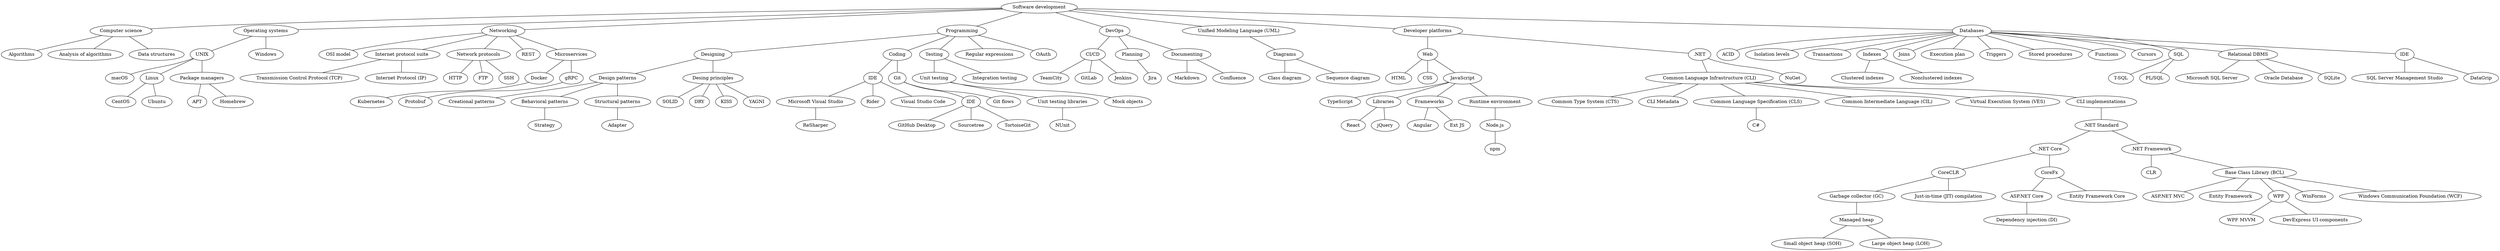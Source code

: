 graph expertise {

    software_development[label="Software development"]
    software_development -- computer_science
    software_development -- operating_systems
    software_development -- networking
    software_development -- programming
    software_development -- devops
    software_development -- uml
    software_development -- developer_platforms
    software_development -- databases

    computer_science[label="Computer science"]
    computer_science -- algorithms
    computer_science -- analysis_of_algorithms
    computer_science -- data_structures

    algorithms[label="Algorithms"]
    analysis_of_algorithms[label="Analysis of algorithms"]
    data_structures[label="Data structures"]

    operating_systems[label="Operating systems"]
    operating_systems -- unix
    operating_systems -- windows

    unix[label="UNIX"]
    unix -- macos
    unix -- linux
    unix -- unix_package_managers

    macos[label="macOS"]
    linux[label="Linux"]
    linux -- centos
    linux -- ubuntu

    centos[label="CentOS"]
    ubuntu[label="Ubuntu"]

    unix_package_managers[label="Package managers"]
    unix_package_managers -- apt
    unix_package_managers -- homebrew

    apt[label="APT"]
    homebrew[label="Homebrew"]

    windows[label="Windows"]

    networking[label="Networking"]
    networking -- osi
    networking -- internet_protocol_suite
    networking -- network_protocols
    networking -- rest
    networking -- microservices

    osi[label="OSI model"]
    internet_protocol_suite[label="Internet protocol suite"]
    internet_protocol_suite -- tcp
    internet_protocol_suite -- ip
    
    tcp[label="Transmission Control Protocol (TCP)"]
    ip[label="Internet Protocol (IP)"]
    network_protocols[label="Network protocols"]
    network_protocols -- http
    network_protocols -- ftp
    network_protocols -- ssh

    http[label="HTTP"]
    ftp[label="FTP"]
    ssh[label="SSH"]
    rest[label="REST"]
    microservices[label="Microservices"]
    microservices -- docker
    microservices -- grpc

    docker[label="Docker"]
    docker -- kubernetes

    kubernetes[label="Kubernetes"]
    grpc[label="gRPC"]
    grpc -- protobuf

    protobuf[label="Protobuf"]

    desinging[label="Designing"]
    desinging -- desing_patterns
    desinging -- desing_principles

    desing_patterns[label="Design patterns"]
    desing_patterns -- creational_patterns
    desing_patterns -- behavioral_patterns
    desing_patterns -- structural_patterns

    creational_patterns[label="Creational patterns"]
    structural_patterns[label="Structural patterns"]
    structural_patterns -- adapter

    adapter[label="Adapter"]
    behavioral_patterns[label="Behavioral patterns"]
    behavioral_patterns -- strategy

    strategy[label="Strategy"]

    desing_principles[label="Desing principles"]
    desing_principles -- solid
    desing_principles -- dry
    desing_principles -- kiss
    desing_principles -- yagni
    
    solid[label="SOLID"]
    dry[label="DRY"]
    kiss[label="KISS"]
    yagni[label="YAGNI"]

    programming[label="Programming"]
    programming -- desinging
    programming -- coding
    programming -- testing
    programming -- regular_expressions
    programming -- oauth

    developer_platforms[label="Developer platforms"]
    developer_platforms -- web
    developer_platforms -- dot_net

    web[label="Web"]
    web -- html
    web -- css
    web -- javascript

    html[label="HTML"]
    css[label="CSS"]
    javascript[label="JavaScript"]
    javascript -- typescript
    javascript -- jslibraries
    javascript -- jsframeworks
    javascript -- jsruntime_environment

    jslibraries[label="Libraries"]
    jslibraries -- react
    jslibraries -- jquery

    react[label="React"]
    jquery[label="jQuery"]    
    typescript[label="TypeScript"]
    
    jsframeworks[label="Frameworks"]
    jsframeworks -- angular
    jsframeworks -- extjs

    angular[label="Angular"]
    extjs[label="Ext JS"]
    jsruntime_environment[label="Runtime environment"]
    jsruntime_environment -- nodejs

    nodejs[label="Node.js"]
    nodejs -- npm

    npm[label="npm"]

    dot_net[label=".NET"]
    dot_net -- common_language_infrastructure
    dot_net -- nuget
    
    nuget[label="NuGet"]

    common_language_infrastructure[label="Common Language Infrastructure (CLI)"]
    common_language_infrastructure -- common_type_system
    common_language_infrastructure -- cli_metadata
    common_language_infrastructure -- common_language_specification
    common_language_infrastructure -- common_intermediate_language
    common_language_infrastructure -- virtual_execution_system
    common_language_infrastructure -- cli_implementations

    common_type_system[label="Common Type System (CTS)"]
    cli_metadata[label="CLI Metadata"]
    virtual_execution_system[label="Virtual Execution System (VES)"]
    common_language_specification[label="Common Language Specification (CLS)"]
    common_language_specification -- csharp

    common_intermediate_language[label="Common Intermediate Language (CIL)"]

    csharp[label="C#"]

    cli_implementations[label="CLI implementations"]
    cli_implementations -- dot_net_standard

    dot_net_standard[label=".NET Standard"]
    dot_net_standard -- dot_net_core
    dot_net_standard -- dot_net_framework

    dot_net_core[label = ".NET Core"][label = ".NET Core"]
    dot_net_core -- core_crl
    dot_net_core -- corefx

    core_crl[label="CoreCLR"]
    core_crl -- gc
    core_crl -- jit

    gc[label="Garbage collector (GC)"]
    gc -- managed_heap

    managed_heap[label="Managed heap"]
    managed_heap -- soh
    managed_heap -- loh

    soh[label="Small object heap (SOH)"]
    loh[label="Large object heap (LOH)"]

    jit[label="Just-in-time (JIT) compilation"]
    corefx[label="CoreFx"]
    corefx -- asp_net_core
    corefx -- ef_core

    asp_net_core[label = "ASP.NET Core"]
    asp_net_core -- dependency_injection

    dependency_injection[label="Dependency injection (DI)"]

    ef_core[label="Entity Framework Core"]

    dot_net_framework[label = ".NET Framework"]
    dot_net_framework -- clr
    dot_net_framework -- base_class_library

    clr[label="CLR"]
    base_class_library[label="Base Class Library (BCL)"]

    base_class_library -- asp_net_mvc
    base_class_library -- entity_framework
    base_class_library -- wpf
    base_class_library -- winforms
    base_class_library -- wcf

    asp_net_mvc[label="ASP.NET MVC"]
    entity_framework[label="Entity Framework"]
    wpf[label="WPF"]
    wpf -- wpf_mvvm
    wpf -- devexpress_wpf

    wpf_mvvm[label="WPF MVVM"]
    devexpress_wpf[label="DevExpress UI components"]
    winforms[label="WinForms"]
    wcf[label="Windows Communication Foundation (WCF)"]

    coding[label="Coding"]
    coding -- ide
    coding -- git

    ide[label="IDE"]
    ide -- visual_studio
    ide -- rider
    ide -- visual_studio_code

    visual_studio[label="Microsoft Visual Studio"]
    visual_studio -- resharper

    resharper[label="ReSharper"]

    rider[label="Rider"]
    visual_studio_code[label="Visual Studio Code"]

    git[label="Git"]
    git -- git_ide
    git -- gitflows

    git_ide[label="IDE"]
    git_ide -- github_desktop
    git_ide -- sourcetree
    git_ide -- tortoisegit

    github_desktop[label="GitHub Desktop"]
    sourcetree[label="Sourcetree"]
    tortoisegit[label="TortoiseGit"]


    gitflows[label="Git flows"]

    testing[label="Testing"]
    testing -- unit_testing
    testing -- integration_testing

    unit_testing[label="Unit testing"]
    unit_testing -- unit_testing_libs
    unit_testing -- mock_objects

    unit_testing_libs[label="Unit testing libraries"]
    unit_testing_libs -- nunit

    nunit[label="NUnit"]
    mock_objects[label="Mock objects"]

    integration_testing[label="Integration testing"]

    regular_expressions[label="Regular expressions"]
    oauth[label="OAuth"]
    
    devops[label="DevOps"]
    devops -- ci_cd
    devops -- planning
    devops -- documenting

    ci_cd[label="CI/CD"]
    ci_cd -- teamcity
    ci_cd -- gitlab
    ci_cd -- jenkins

    teamcity[label="TeamCity"]
    gitlab[label="GitLab"]
    jenkins[label="Jenkins"]

    planning[label="Planning"]
    planning -- jira

    jira[label="Jira"]

    documenting[label="Documenting"]
    documenting -- markdown
    documenting -- confluence

    markdown[label="Markdown"]
    confluence[label="Confluence"]
    
    uml[label="Unified Modeling Language (UML)"]
    uml -- diagrams
    
    diagrams[label="Diagrams"]
    diagrams -- class_diagram
    diagrams -- sequence_diagram

    class_diagram[label="Class diagram"]
    sequence_diagram[label="Sequence diagram"]

    databases[label="Databases"]    
    databases -- acid
    databases -- isolation_levels
    databases -- transactions
    databases -- indexes
    databases -- joins
    databases -- execution_plan
    databases -- triggers
    databases -- stored_procedures
    databases -- functions
    databases -- cursors
    databases -- sql
    databases -- relational_dbms
    databases -- db_ide

    acid[label="ACID"]
    isolation_levels[label="Isolation levels"]
    transactions[label="Transactions"]
    triggers[label="Triggers"]
    indexes[label="Indexes"]
    indexes -- clustered_indexes
    indexes -- nonclustered_indexes

    joins[label="Joins"]
    execution_plan[label="Execution plan"]
    clustered_indexes[label="Clustered indexes"]
    nonclustered_indexes[label="Nonclustered indexes"]
    stored_procedures[label="Stored procedures"]
    functions[label="Functions"]
    cursors[label="Cursors"]
    sql[label="SQL"]
    sql -- t_sql
    sql -- plsql
    t_sql[label="T-SQL"]
    plsql[label="PL/SQL"]

    relational_dbms[label="Relational DBMS"]
    relational_dbms -- sql_server
    relational_dbms -- oracle_database
    relational_dbms -- sqlite
   
    sql_server[label="Microsoft SQL Server"]
    oracle_database[label="Oracle Database"]
    sqlite[label="SQLite"]

    db_ide[label="IDE"]
    db_ide -- ssms
    db_ide -- datagrip

    ssms[label="SQL Server Management Studio"]
    datagrip[label="DataGrip"]

}
